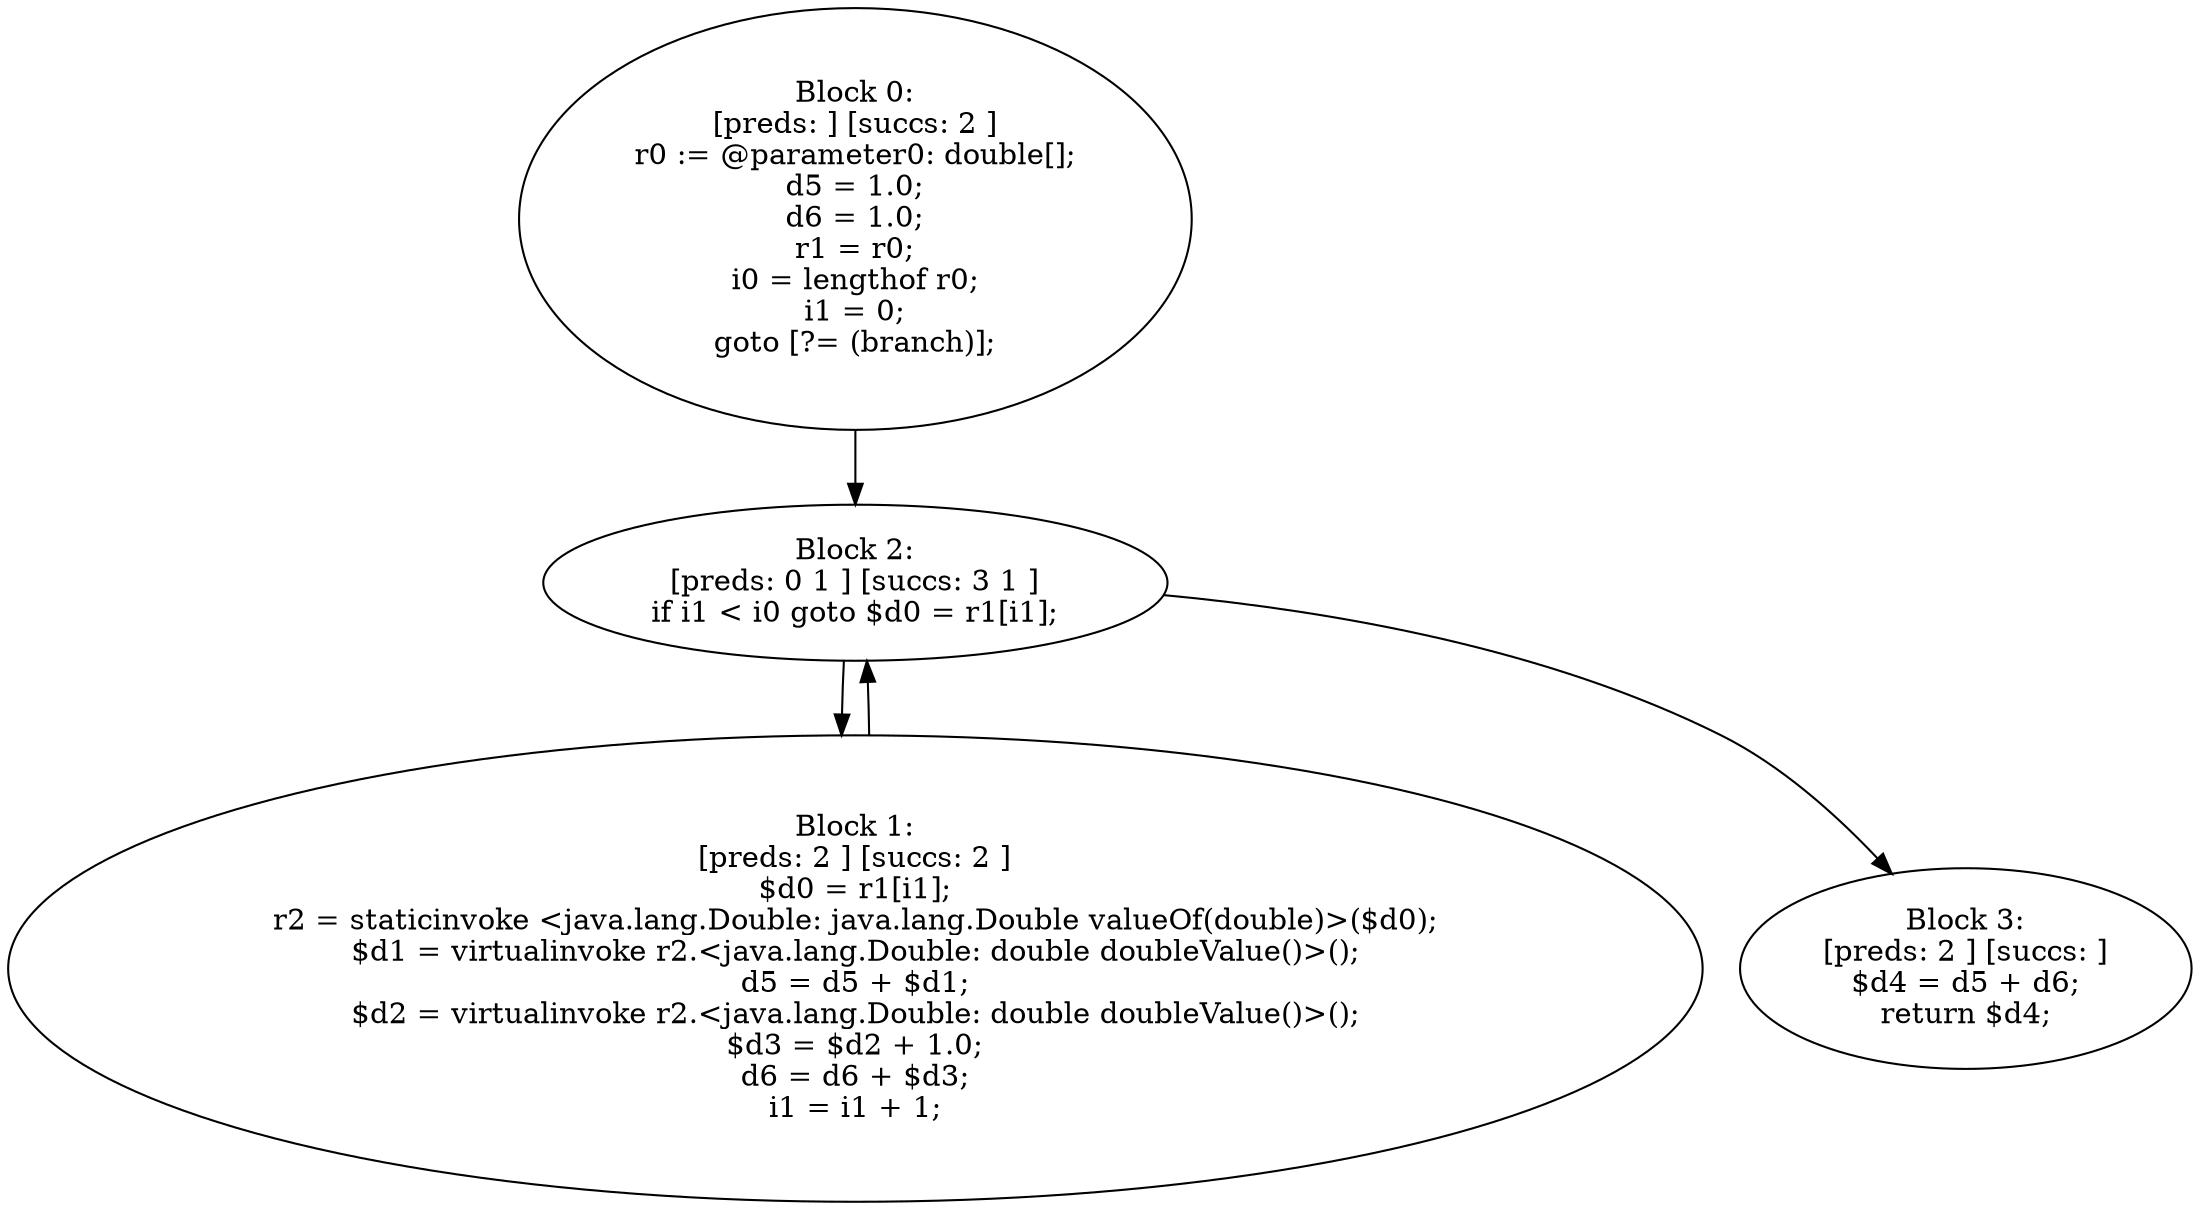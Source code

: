 digraph "unitGraph" {
    "Block 0:
[preds: ] [succs: 2 ]
r0 := @parameter0: double[];
d5 = 1.0;
d6 = 1.0;
r1 = r0;
i0 = lengthof r0;
i1 = 0;
goto [?= (branch)];
"
    "Block 1:
[preds: 2 ] [succs: 2 ]
$d0 = r1[i1];
r2 = staticinvoke <java.lang.Double: java.lang.Double valueOf(double)>($d0);
$d1 = virtualinvoke r2.<java.lang.Double: double doubleValue()>();
d5 = d5 + $d1;
$d2 = virtualinvoke r2.<java.lang.Double: double doubleValue()>();
$d3 = $d2 + 1.0;
d6 = d6 + $d3;
i1 = i1 + 1;
"
    "Block 2:
[preds: 0 1 ] [succs: 3 1 ]
if i1 < i0 goto $d0 = r1[i1];
"
    "Block 3:
[preds: 2 ] [succs: ]
$d4 = d5 + d6;
return $d4;
"
    "Block 0:
[preds: ] [succs: 2 ]
r0 := @parameter0: double[];
d5 = 1.0;
d6 = 1.0;
r1 = r0;
i0 = lengthof r0;
i1 = 0;
goto [?= (branch)];
"->"Block 2:
[preds: 0 1 ] [succs: 3 1 ]
if i1 < i0 goto $d0 = r1[i1];
";
    "Block 1:
[preds: 2 ] [succs: 2 ]
$d0 = r1[i1];
r2 = staticinvoke <java.lang.Double: java.lang.Double valueOf(double)>($d0);
$d1 = virtualinvoke r2.<java.lang.Double: double doubleValue()>();
d5 = d5 + $d1;
$d2 = virtualinvoke r2.<java.lang.Double: double doubleValue()>();
$d3 = $d2 + 1.0;
d6 = d6 + $d3;
i1 = i1 + 1;
"->"Block 2:
[preds: 0 1 ] [succs: 3 1 ]
if i1 < i0 goto $d0 = r1[i1];
";
    "Block 2:
[preds: 0 1 ] [succs: 3 1 ]
if i1 < i0 goto $d0 = r1[i1];
"->"Block 3:
[preds: 2 ] [succs: ]
$d4 = d5 + d6;
return $d4;
";
    "Block 2:
[preds: 0 1 ] [succs: 3 1 ]
if i1 < i0 goto $d0 = r1[i1];
"->"Block 1:
[preds: 2 ] [succs: 2 ]
$d0 = r1[i1];
r2 = staticinvoke <java.lang.Double: java.lang.Double valueOf(double)>($d0);
$d1 = virtualinvoke r2.<java.lang.Double: double doubleValue()>();
d5 = d5 + $d1;
$d2 = virtualinvoke r2.<java.lang.Double: double doubleValue()>();
$d3 = $d2 + 1.0;
d6 = d6 + $d3;
i1 = i1 + 1;
";
}
